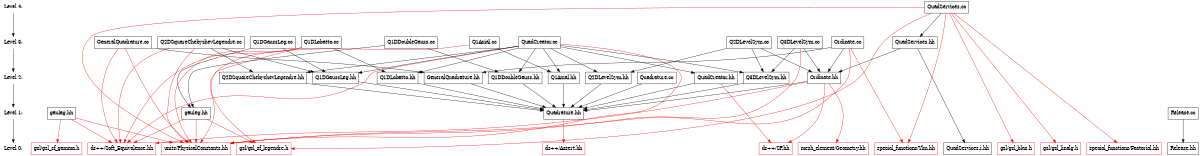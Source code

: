 digraph bubba_package_level {

    /* graph attributes */
    center=1;
    size="8,14";
    ranksep=1;

   /* levels */
   level0 [shape=plaintext, label="Level 0:", fontsize=14];
   level1 [shape=plaintext, label="Level 1:", fontsize=14];
   level2 [shape=plaintext, label="Level 2:", fontsize=14];
   level3 [shape=plaintext, label="Level 3:", fontsize=14];
   level4 [shape=plaintext, label="Level 4:", fontsize=14];

   level4 -> level3 -> level2 -> level1 -> level0;

   /* level 0 */
   dsxx_SPhh [shape=box, label="ds++/SP.hh" color=red];
   gsl_gsl_sf_gammah [shape=box, label="gsl/gsl_sf_gamma.h" color=red];
   QuadServicesihh [shape=box, label="QuadServices.i.hh"];
   special_functions_Factorialhh [shape=box, label="special_functions/Factorial.hh" color=red];
   gsl_gsl_sf_legendreh [shape=box, label="gsl/gsl_sf_legendre.h" color=red];
   special_functions_Ylmhh [shape=box, label="special_functions/Ylm.hh" color=red];
   mesh_element_Geometryhh [shape=box, label="mesh_element/Geometry.hh" color=red];
   gsl_gsl_blash [shape=box, label="gsl/gsl_blas.h" color=red];
   dsxx_Asserthh [shape=box, label="ds++/Assert.hh" color=red];
   gsl_gsl_linalgh [shape=box, label="gsl/gsl_linalg.h" color=red];
   dsxx_Soft_Equivalencehh [shape=box, label="ds++/Soft_Equivalence.hh" color=red];
   units_PhysicalConstantshh [shape=box, label="units/PhysicalConstants.hh" color=red];
   Releasehh [shape=box, label="Release.hh"];

   /* level 1 */
   Releasecc [shape=box, label="Release.cc"];
   gaulaghh [shape=box, label="gaulag.hh"];
   gauleghh [shape=box, label="gauleg.hh"];
   Quadraturehh [shape=box, label="Quadrature.hh"];

   /* level 2 */
   QuadCreatorhh [shape=box, label="QuadCreator.hh"];
   Q2DSquareChebyshevLegendrehh [shape=box, label="Q2DSquareChebyshevLegendre.hh"];
   Q1DGaussLeghh [shape=box, label="Q1DGaussLeg.hh"];
   Ordinatehh [shape=box, label="Ordinate.hh"];
   Q1DDoubleGausshh [shape=box, label="Q1DDoubleGauss.hh"];
   GeneralQuadraturehh [shape=box, label="GeneralQuadrature.hh"];
   Q1Axialhh [shape=box, label="Q1Axial.hh"];
   Q1DLobattohh [shape=box, label="Q1DLobatto.hh"];
   Q2DLevelSymhh [shape=box, label="Q2DLevelSym.hh"];
   Quadraturecc [shape=box, label="Quadrature.cc"];
   Q3DLevelSymhh [shape=box, label="Q3DLevelSym.hh"];

   /* level 3 */
   QuadServiceshh [shape=box, label="QuadServices.hh"];
   Q2DLevelSymcc [shape=box, label="Q2DLevelSym.cc"];
   Q1Axialcc [shape=box, label="Q1Axial.cc"];
   Ordinatecc [shape=box, label="Ordinate.cc"];
   Q1DGaussLegcc [shape=box, label="Q1DGaussLeg.cc"];
   Q2DSquareChebyshevLegendrecc [shape=box, label="Q2DSquareChebyshevLegendre.cc"];
   GeneralQuadraturecc [shape=box, label="GeneralQuadrature.cc"];
   QuadCreatorcc [shape=box, label="QuadCreator.cc"];
   Q3DLevelSymcc [shape=box, label="Q3DLevelSym.cc"];
   Q1DLobattocc [shape=box, label="Q1DLobatto.cc"];
   Q1DDoubleGausscc [shape=box, label="Q1DDoubleGauss.cc"];

   /* level 4 */
   QuadServicescc [shape=box, label="QuadServices.cc"];

   /* Dependencies */
   {rank=same; level0 dsxx_SPhh gsl_gsl_sf_gammah QuadServicesihh special_functions_Factorialhh gsl_gsl_sf_legendreh special_functions_Ylmhh mesh_element_Geometryhh gsl_gsl_blash dsxx_Asserthh gsl_gsl_linalgh dsxx_Soft_Equivalencehh units_PhysicalConstantshh Releasehh};
   {rank=same; level1 Releasecc gaulaghh gauleghh Quadraturehh};
   {rank=same; level2 QuadCreatorhh Q2DSquareChebyshevLegendrehh Q1DGaussLeghh Ordinatehh Q1DDoubleGausshh GeneralQuadraturehh Q1Axialhh Q1DLobattohh Q2DLevelSymhh Quadraturecc Q3DLevelSymhh};
   {rank=same; level3 QuadServiceshh Q2DLevelSymcc Q1Axialcc Ordinatecc Q1DGaussLegcc Q2DSquareChebyshevLegendrecc GeneralQuadraturecc QuadCreatorcc Q3DLevelSymcc Q1DLobattocc Q1DDoubleGausscc};
   {rank=same; level4 QuadServicescc};

   /* level 1 */
   Releasecc -> { Releasehh};
   Releasecc -> {} [color=red, style=solid];
   gaulaghh -> {};
   gaulaghh -> { gsl_gsl_sf_gammah dsxx_Soft_Equivalencehh units_PhysicalConstantshh} [color=red, style=solid];
   gauleghh -> {};
   gauleghh -> { gsl_gsl_sf_legendreh dsxx_Soft_Equivalencehh units_PhysicalConstantshh} [color=red, style=solid];
   Quadraturehh -> {};
   Quadraturehh -> { dsxx_Asserthh} [color=red, style=solid];

   /* level 2 */
   QuadCreatorhh -> { Quadraturehh};
   QuadCreatorhh -> { dsxx_SPhh} [color=red, style=solid];
   Q2DSquareChebyshevLegendrehh -> { Quadraturehh};
   Q2DSquareChebyshevLegendrehh -> {} [color=red, style=solid];
   Q1DGaussLeghh -> { Quadraturehh};
   Q1DGaussLeghh -> {} [color=red, style=solid];
   Ordinatehh -> { Quadraturehh};
   Ordinatehh -> { dsxx_SPhh dsxx_Soft_Equivalencehh mesh_element_Geometryhh} [color=red, style=solid];
   Q1DDoubleGausshh -> { Quadraturehh};
   Q1DDoubleGausshh -> {} [color=red, style=solid];
   GeneralQuadraturehh -> { Quadraturehh};
   GeneralQuadraturehh -> {} [color=red, style=solid];
   Q1Axialhh -> { Quadraturehh};
   Q1Axialhh -> {} [color=red, style=solid];
   Q1DLobattohh -> { Quadraturehh};
   Q1DLobattohh -> {} [color=red, style=solid];
   Q2DLevelSymhh -> { Quadraturehh};
   Q2DLevelSymhh -> {} [color=red, style=solid];
   Quadraturecc -> { Quadraturehh};
   Quadraturecc -> {} [color=red, style=solid];
   Q3DLevelSymhh -> { Quadraturehh};
   Q3DLevelSymhh -> {} [color=red, style=solid];

   /* level 3 */
   QuadServiceshh -> { Ordinatehh QuadServicesihh};
   QuadServiceshh -> {} [color=red, style=solid];
   Q2DLevelSymcc -> { Q3DLevelSymhh Q2DLevelSymhh Ordinatehh};
   Q2DLevelSymcc -> {} [color=red, style=solid];
   Q1Axialcc -> { Q1Axialhh};
   Q1Axialcc -> { units_PhysicalConstantshh} [color=red, style=solid];
   Ordinatecc -> { Ordinatehh GeneralQuadraturehh};
   Ordinatecc -> { special_functions_Ylmhh units_PhysicalConstantshh} [color=red, style=solid];
   Q1DGaussLegcc -> { Q1DGaussLeghh gauleghh};
   Q1DGaussLegcc -> {} [color=red, style=solid];
   Q2DSquareChebyshevLegendrecc -> { Q1DGaussLeghh Q2DSquareChebyshevLegendrehh};
   Q2DSquareChebyshevLegendrecc -> { dsxx_Soft_Equivalencehh units_PhysicalConstantshh} [color=red, style=solid];
   GeneralQuadraturecc -> { GeneralQuadraturehh};
   GeneralQuadraturecc -> { dsxx_Soft_Equivalencehh units_PhysicalConstantshh} [color=red, style=solid];
   QuadCreatorcc -> { Q1DGaussLeghh Q1DLobattohh Q1DDoubleGausshh Q1Axialhh Q2DLevelSymhh Q3DLevelSymhh Q2DSquareChebyshevLegendrehh QuadCreatorhh};
   QuadCreatorcc -> { dsxx_Soft_Equivalencehh units_PhysicalConstantshh} [color=red, style=solid];
   Q3DLevelSymcc -> { Q3DLevelSymhh Ordinatehh};
   Q3DLevelSymcc -> { units_PhysicalConstantshh} [color=red, style=solid];
   Q1DLobattocc -> { Q1DLobattohh};
   Q1DLobattocc -> { gsl_gsl_sf_legendreh dsxx_Soft_Equivalencehh units_PhysicalConstantshh} [color=red, style=solid];
   Q1DDoubleGausscc -> { gauleghh Q1DDoubleGausshh};
   Q1DDoubleGausscc -> {} [color=red, style=solid];

   /* level 4 */
   QuadServicescc -> { QuadServiceshh};
   QuadServicescc -> { gsl_gsl_linalgh gsl_gsl_blash gsl_gsl_sf_legendreh special_functions_Factorialhh special_functions_Ylmhh units_PhysicalConstantshh} [color=red, style=solid];

}
